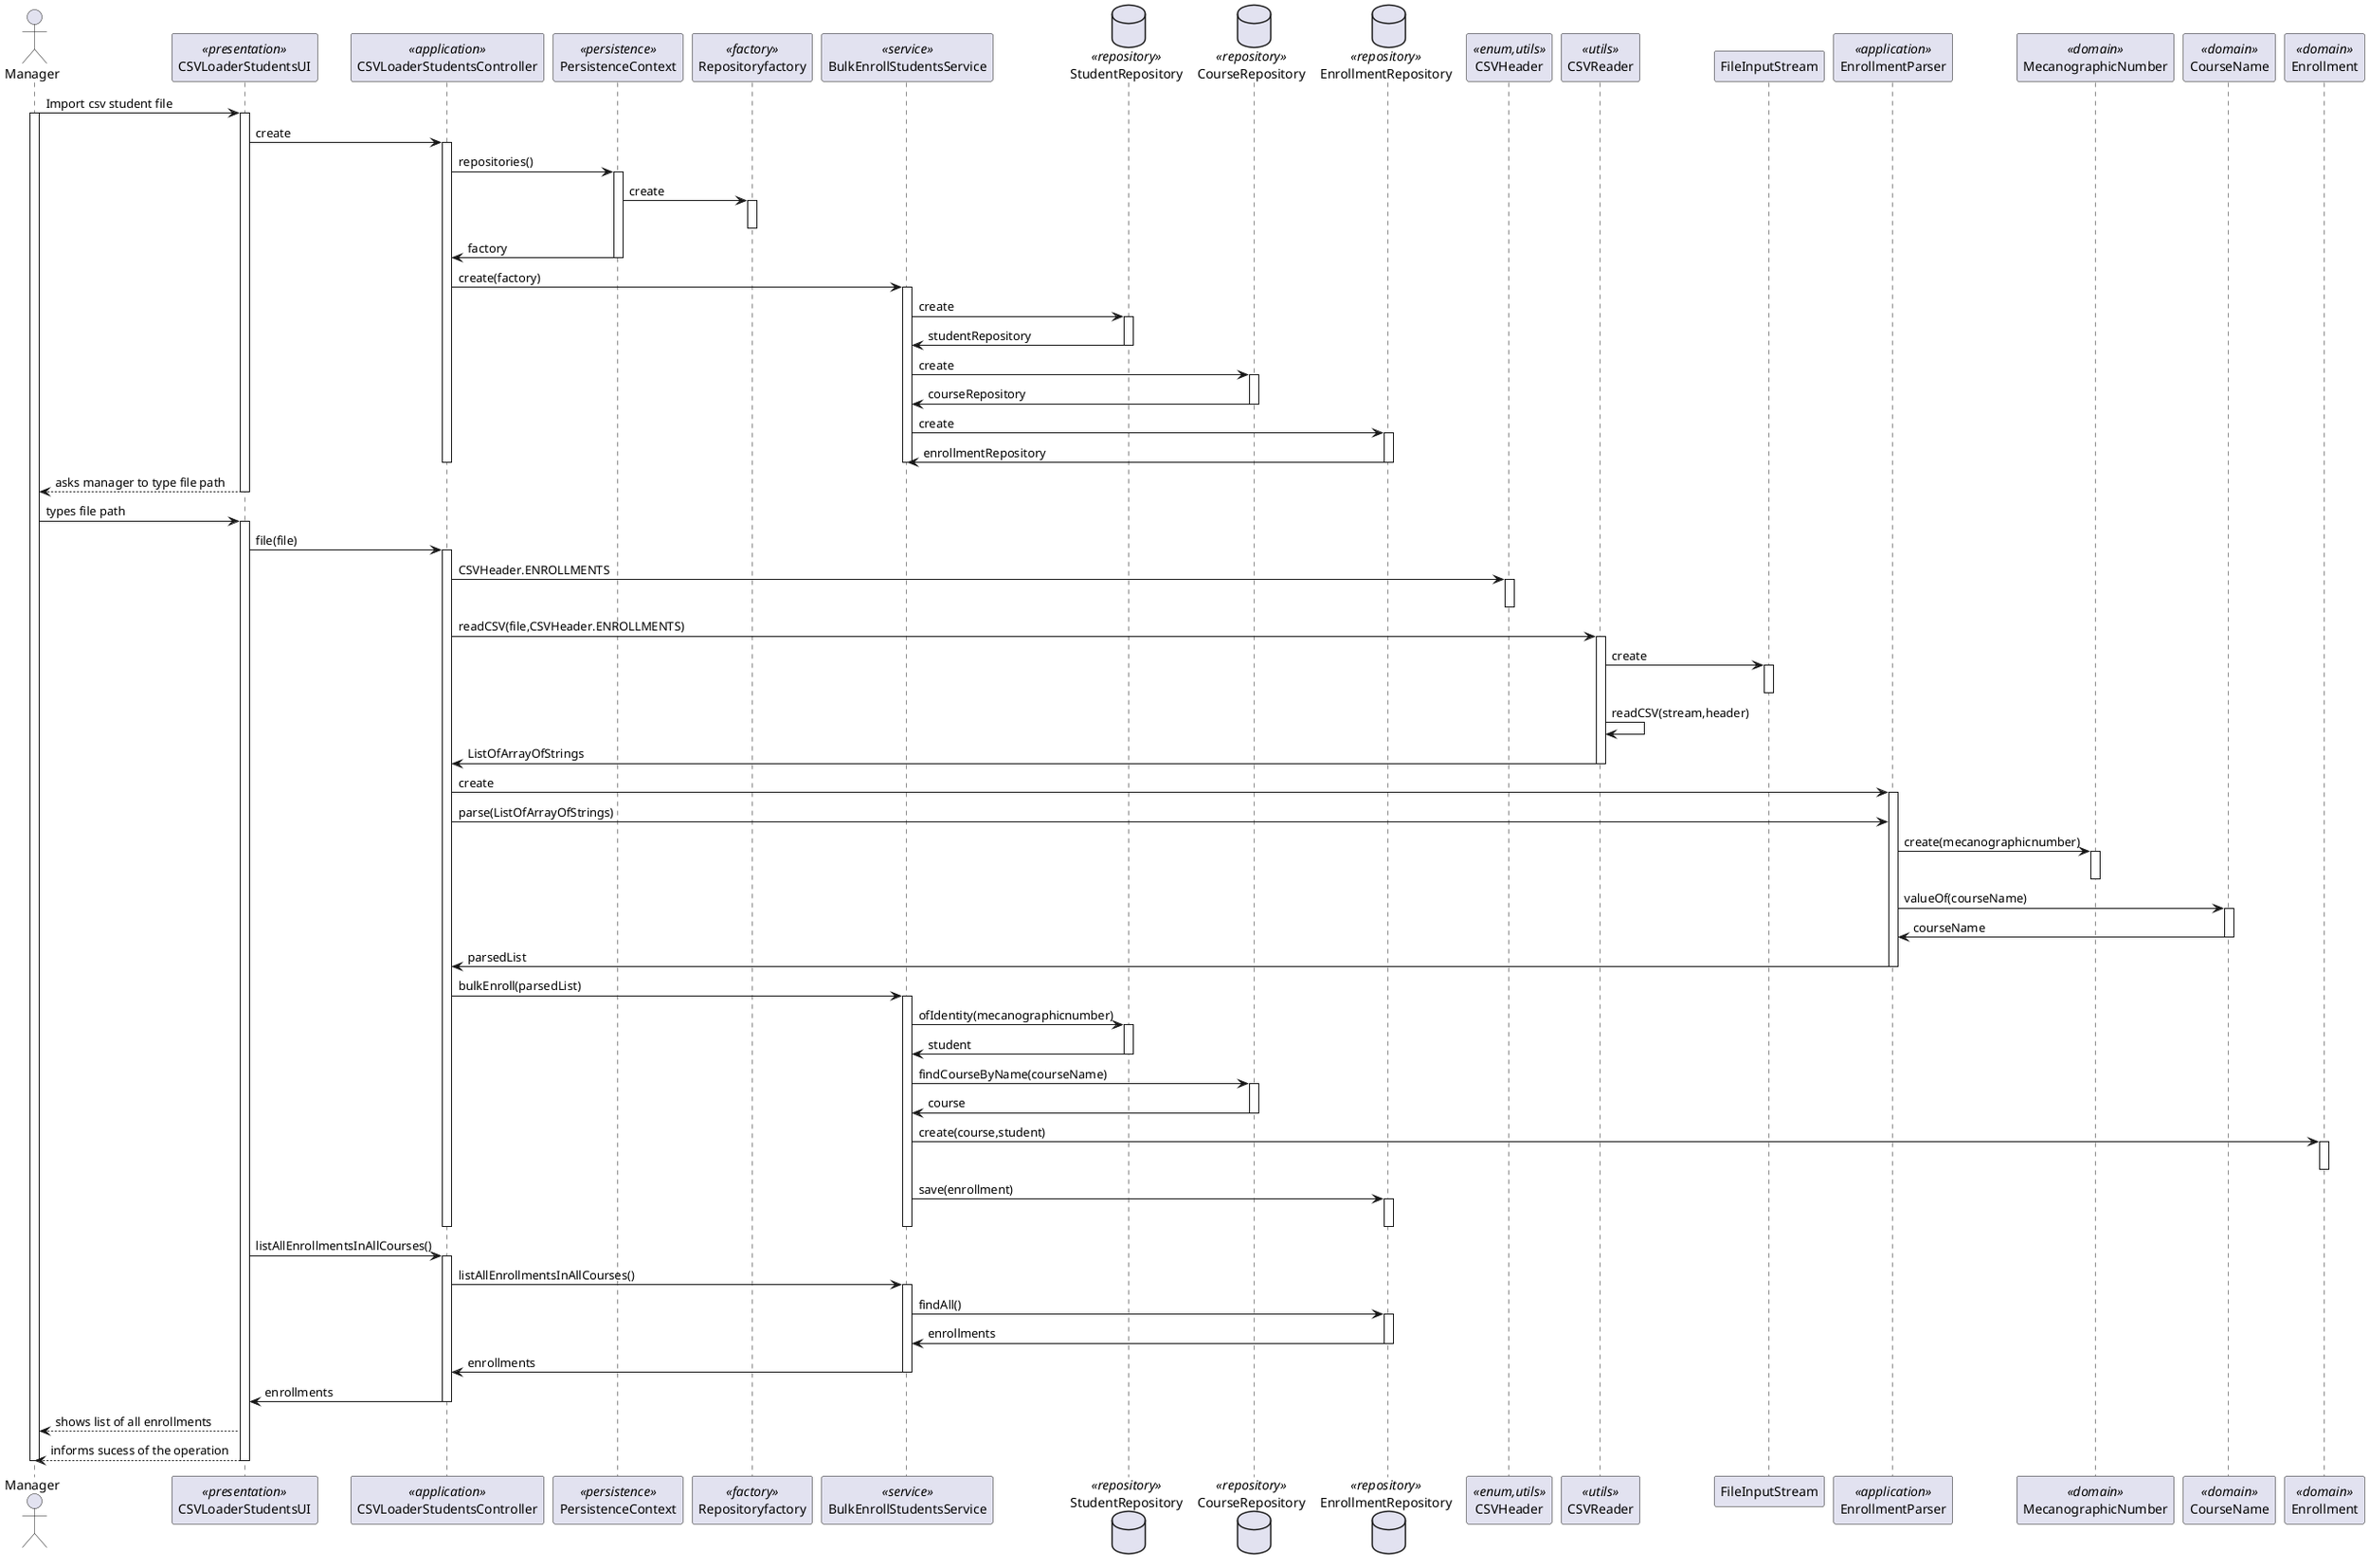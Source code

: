 @startuml
'http://plantuml.com/skinparam.html

actor Manager as Actor
participant CSVLoaderStudentsUI as UI <<presentation>>
participant CSVLoaderStudentsController as controller <<application>>
participant PersistenceContext as persistence <<persistence>>
participant Repositoryfactory as factory <<factory>>
participant BulkEnrollStudentsService as service <<service>>
database StudentRepository as srepo <<repository>>
database CourseRepository as crepo <<repository>>
database EnrollmentRepository as erepo <<repository>>
participant CSVHeader as csvheader <<enum,utils>>
participant CSVReader as csvreader <<utils>>
participant FileInputStream as fileinput
participant EnrollmentParser as parser <<application>>
participant MecanographicNumber as meca <<domain>>
participant CourseName as courseName <<domain>>
participant Enrollment as enroll <<domain>>



Actor -> UI: Import csv student file
activate Actor
activate UI
    UI -> controller: create
    activate controller
        controller -> persistence : repositories()
        activate persistence
            persistence -> factory : create
            activate factory
            deactivate factory
            persistence -> controller : factory
        deactivate persistence


        controller -> service : create(factory)
        activate service
            service -> srepo : create
                activate srepo
                    srepo ->service : studentRepository
                deactivate srepo
            service -> crepo : create
                activate crepo
                    crepo ->service : courseRepository
                deactivate crepo
            service -> erepo : create
                activate erepo
                    erepo ->service : enrollmentRepository
                deactivate erepo
        deactivate service
    deactivate controller
    UI --> Actor : asks manager to type file path
deactivate UI
    Actor -> UI : types file path
activate UI
    UI -> controller: file(file)
    activate controller
        controller -> csvheader : CSVHeader.ENROLLMENTS
        activate csvheader
        deactivate csvheader
        controller -> csvreader : readCSV(file,CSVHeader.ENROLLMENTS)
        activate csvreader
            csvreader -> fileinput : create
            activate fileinput
            deactivate fileinput

            csvreader -> csvreader : readCSV(stream,header)
            csvreader -> controller : ListOfArrayOfStrings

        deactivate csvreader

        controller -> parser : create
        activate parser

        controller ->parser : parse(ListOfArrayOfStrings)

            parser -> meca : create(mecanographicnumber)
            activate meca
            deactivate meca
            parser -> courseName : valueOf(courseName)
            activate courseName
            courseName -> parser : courseName
            deactivate courseName
            parser -> controller : parsedList

        deactivate parser

        controller -> service : bulkEnroll(parsedList)
        activate service

            service -> srepo : ofIdentity(mecanographicnumber)
            activate srepo
                srepo -> service : student
            deactivate srepo

            service -> crepo : findCourseByName(courseName)
            activate crepo
                 crepo -> service : course
            deactivate crepo

            service -> enroll : create(course,student)
            activate enroll
            deactivate enroll

            service -> erepo : save(enrollment)
            activate erepo
            deactivate erepo
        deactivate service



    deactivate controller

    UI -> controller :listAllEnrollmentsInAllCourses()
    activate controller
        controller -> service :listAllEnrollmentsInAllCourses()
        activate service
            service -> erepo : findAll()
            activate erepo
                erepo -> service : enrollments
            deactivate erepo
            service -> controller :enrollments
        deactivate service
        controller -> UI : enrollments
    deactivate controller

    UI --> Actor : shows list of all enrollments
    UI --> Actor : informs sucess of the operation
deactivate UI
deactivate Actor
@enduml